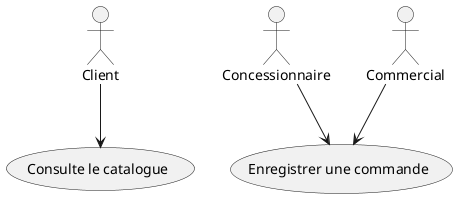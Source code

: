 @startuml

Client --> (Consulte le catalogue)

Concessionnaire --> (Enregistrer une commande)
Commercial --> (Enregistrer une commande)
@enduml